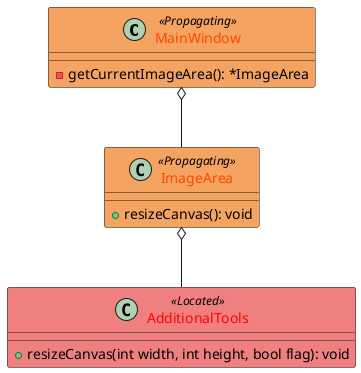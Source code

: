 @startuml

skinparam class {
	BackgroundColor<<Propagating>> SandyBrown
	FontColor<<Propagating>> OrangeRed

	BackgroundColor<<Located>> LightCoral
	FontColor<<Located>> Red
}

MainWindow o-- ImageArea
ImageArea o-- AdditionalTools

class MainWindow <<Propagating>> {
	-getCurrentImageArea(): *ImageArea
}

class ImageArea <<Propagating>> {
	+resizeCanvas(): void
}

class AdditionalTools <<Located>> {
	+resizeCanvas(int width, int height, bool flag): void
}

@enduml
